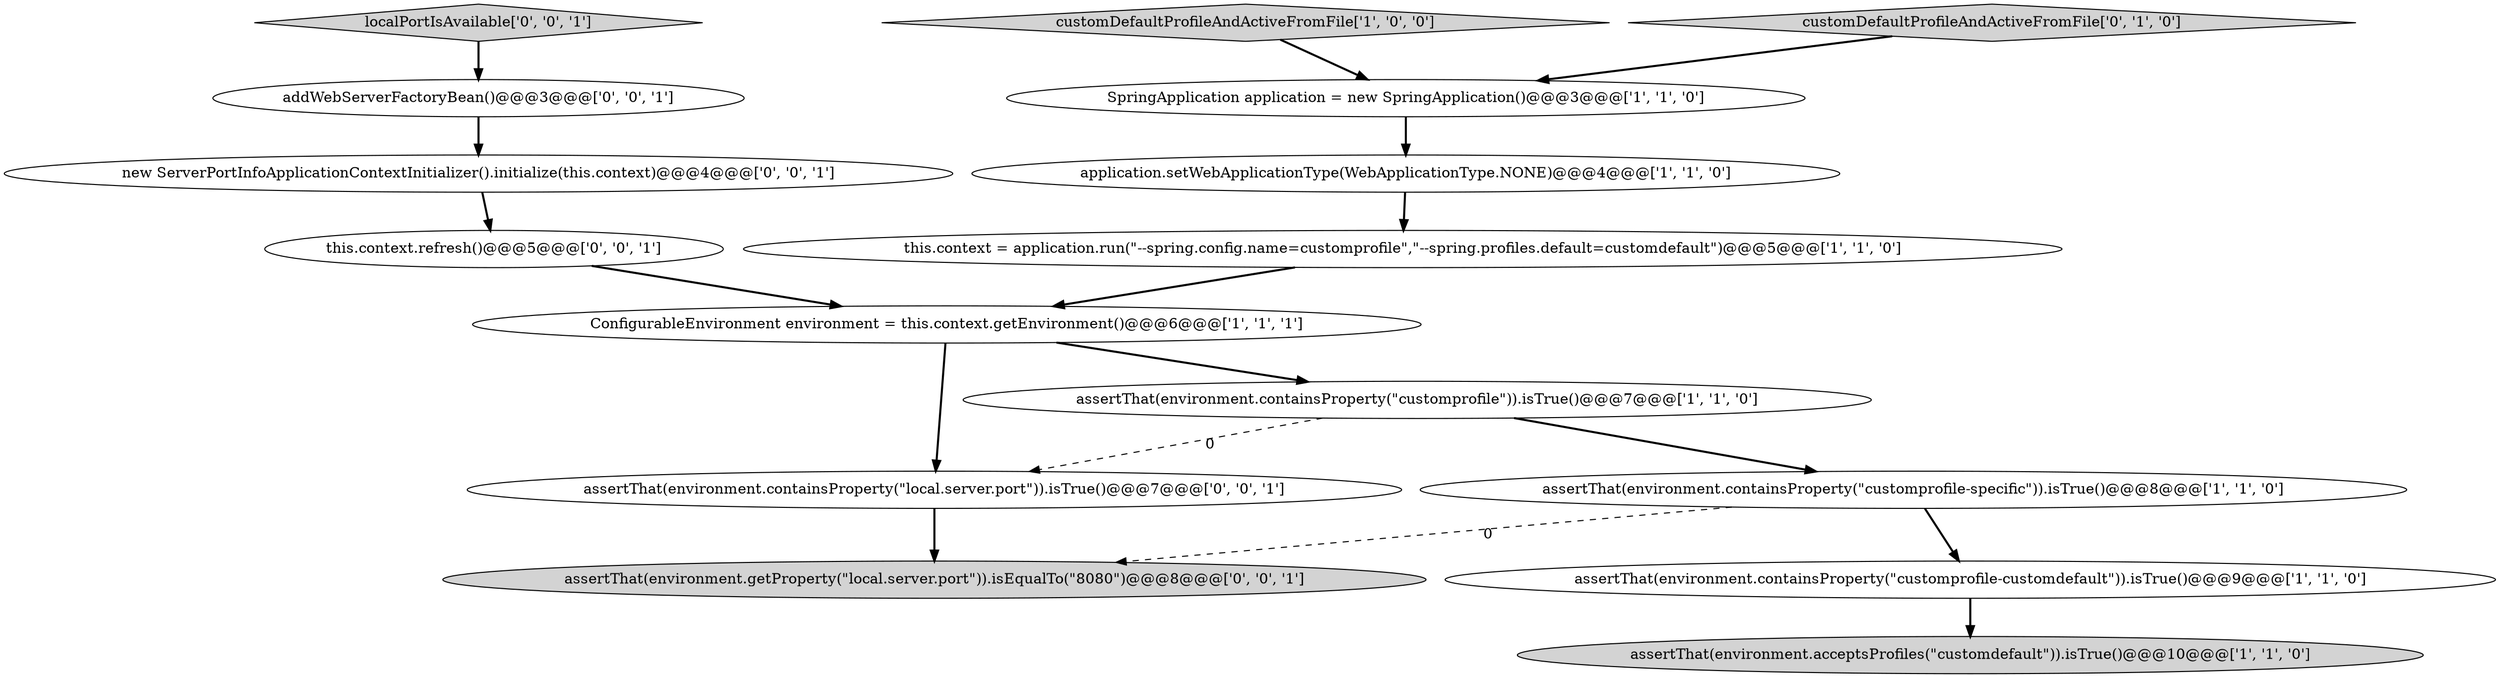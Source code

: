 digraph {
15 [style = filled, label = "localPortIsAvailable['0', '0', '1']", fillcolor = lightgray, shape = diamond image = "AAA0AAABBB3BBB"];
11 [style = filled, label = "addWebServerFactoryBean()@@@3@@@['0', '0', '1']", fillcolor = white, shape = ellipse image = "AAA0AAABBB3BBB"];
2 [style = filled, label = "SpringApplication application = new SpringApplication()@@@3@@@['1', '1', '0']", fillcolor = white, shape = ellipse image = "AAA0AAABBB1BBB"];
5 [style = filled, label = "this.context = application.run(\"--spring.config.name=customprofile\",\"--spring.profiles.default=customdefault\")@@@5@@@['1', '1', '0']", fillcolor = white, shape = ellipse image = "AAA0AAABBB1BBB"];
10 [style = filled, label = "new ServerPortInfoApplicationContextInitializer().initialize(this.context)@@@4@@@['0', '0', '1']", fillcolor = white, shape = ellipse image = "AAA0AAABBB3BBB"];
12 [style = filled, label = "assertThat(environment.getProperty(\"local.server.port\")).isEqualTo(\"8080\")@@@8@@@['0', '0', '1']", fillcolor = lightgray, shape = ellipse image = "AAA0AAABBB3BBB"];
6 [style = filled, label = "customDefaultProfileAndActiveFromFile['1', '0', '0']", fillcolor = lightgray, shape = diamond image = "AAA0AAABBB1BBB"];
7 [style = filled, label = "assertThat(environment.acceptsProfiles(\"customdefault\")).isTrue()@@@10@@@['1', '1', '0']", fillcolor = lightgray, shape = ellipse image = "AAA0AAABBB1BBB"];
4 [style = filled, label = "assertThat(environment.containsProperty(\"customprofile-customdefault\")).isTrue()@@@9@@@['1', '1', '0']", fillcolor = white, shape = ellipse image = "AAA0AAABBB1BBB"];
8 [style = filled, label = "assertThat(environment.containsProperty(\"customprofile-specific\")).isTrue()@@@8@@@['1', '1', '0']", fillcolor = white, shape = ellipse image = "AAA0AAABBB1BBB"];
1 [style = filled, label = "ConfigurableEnvironment environment = this.context.getEnvironment()@@@6@@@['1', '1', '1']", fillcolor = white, shape = ellipse image = "AAA0AAABBB1BBB"];
9 [style = filled, label = "customDefaultProfileAndActiveFromFile['0', '1', '0']", fillcolor = lightgray, shape = diamond image = "AAA0AAABBB2BBB"];
13 [style = filled, label = "assertThat(environment.containsProperty(\"local.server.port\")).isTrue()@@@7@@@['0', '0', '1']", fillcolor = white, shape = ellipse image = "AAA0AAABBB3BBB"];
14 [style = filled, label = "this.context.refresh()@@@5@@@['0', '0', '1']", fillcolor = white, shape = ellipse image = "AAA0AAABBB3BBB"];
3 [style = filled, label = "assertThat(environment.containsProperty(\"customprofile\")).isTrue()@@@7@@@['1', '1', '0']", fillcolor = white, shape = ellipse image = "AAA0AAABBB1BBB"];
0 [style = filled, label = "application.setWebApplicationType(WebApplicationType.NONE)@@@4@@@['1', '1', '0']", fillcolor = white, shape = ellipse image = "AAA0AAABBB1BBB"];
1->3 [style = bold, label=""];
5->1 [style = bold, label=""];
8->12 [style = dashed, label="0"];
2->0 [style = bold, label=""];
13->12 [style = bold, label=""];
8->4 [style = bold, label=""];
15->11 [style = bold, label=""];
3->13 [style = dashed, label="0"];
10->14 [style = bold, label=""];
9->2 [style = bold, label=""];
11->10 [style = bold, label=""];
1->13 [style = bold, label=""];
3->8 [style = bold, label=""];
4->7 [style = bold, label=""];
14->1 [style = bold, label=""];
0->5 [style = bold, label=""];
6->2 [style = bold, label=""];
}
